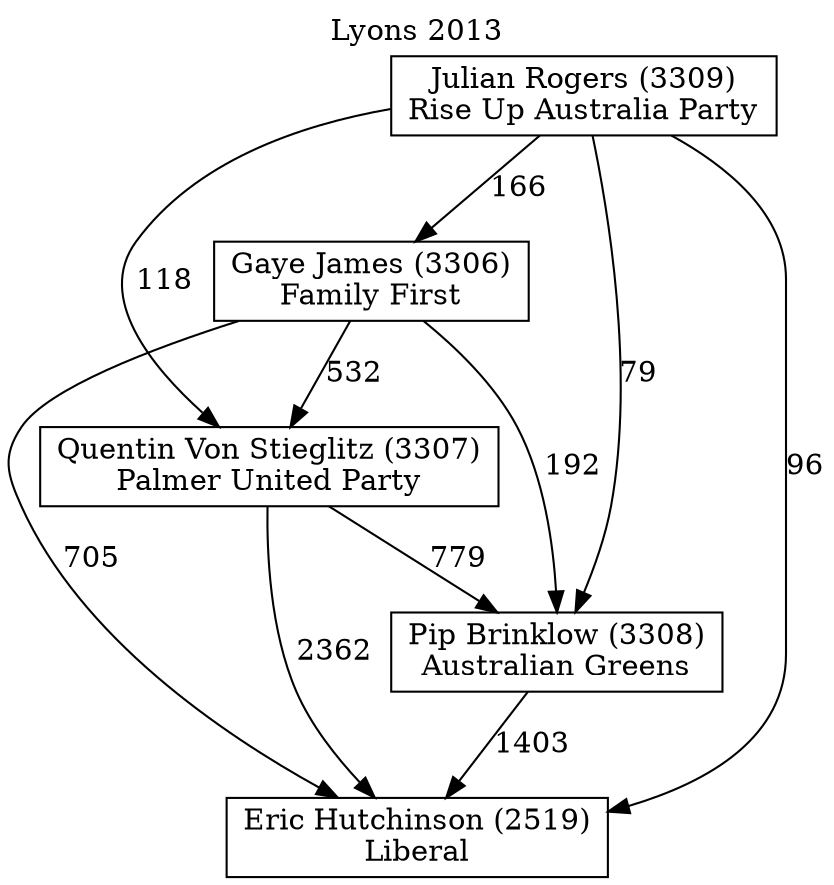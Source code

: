 // House preference flow
digraph "Eric Hutchinson (2519)_Lyons_2013" {
	graph [label="Lyons 2013" labelloc=t mclimit=10]
	node [shape=box]
	"Eric Hutchinson (2519)" [label="Eric Hutchinson (2519)
Liberal"]
	"Pip Brinklow (3308)" [label="Pip Brinklow (3308)
Australian Greens"]
	"Quentin Von Stieglitz (3307)" [label="Quentin Von Stieglitz (3307)
Palmer United Party"]
	"Gaye James (3306)" [label="Gaye James (3306)
Family First"]
	"Julian Rogers (3309)" [label="Julian Rogers (3309)
Rise Up Australia Party"]
	"Pip Brinklow (3308)" -> "Eric Hutchinson (2519)" [label=1403]
	"Quentin Von Stieglitz (3307)" -> "Pip Brinklow (3308)" [label=779]
	"Gaye James (3306)" -> "Quentin Von Stieglitz (3307)" [label=532]
	"Julian Rogers (3309)" -> "Gaye James (3306)" [label=166]
	"Quentin Von Stieglitz (3307)" -> "Eric Hutchinson (2519)" [label=2362]
	"Gaye James (3306)" -> "Eric Hutchinson (2519)" [label=705]
	"Julian Rogers (3309)" -> "Eric Hutchinson (2519)" [label=96]
	"Julian Rogers (3309)" -> "Quentin Von Stieglitz (3307)" [label=118]
	"Gaye James (3306)" -> "Pip Brinklow (3308)" [label=192]
	"Julian Rogers (3309)" -> "Pip Brinklow (3308)" [label=79]
}
